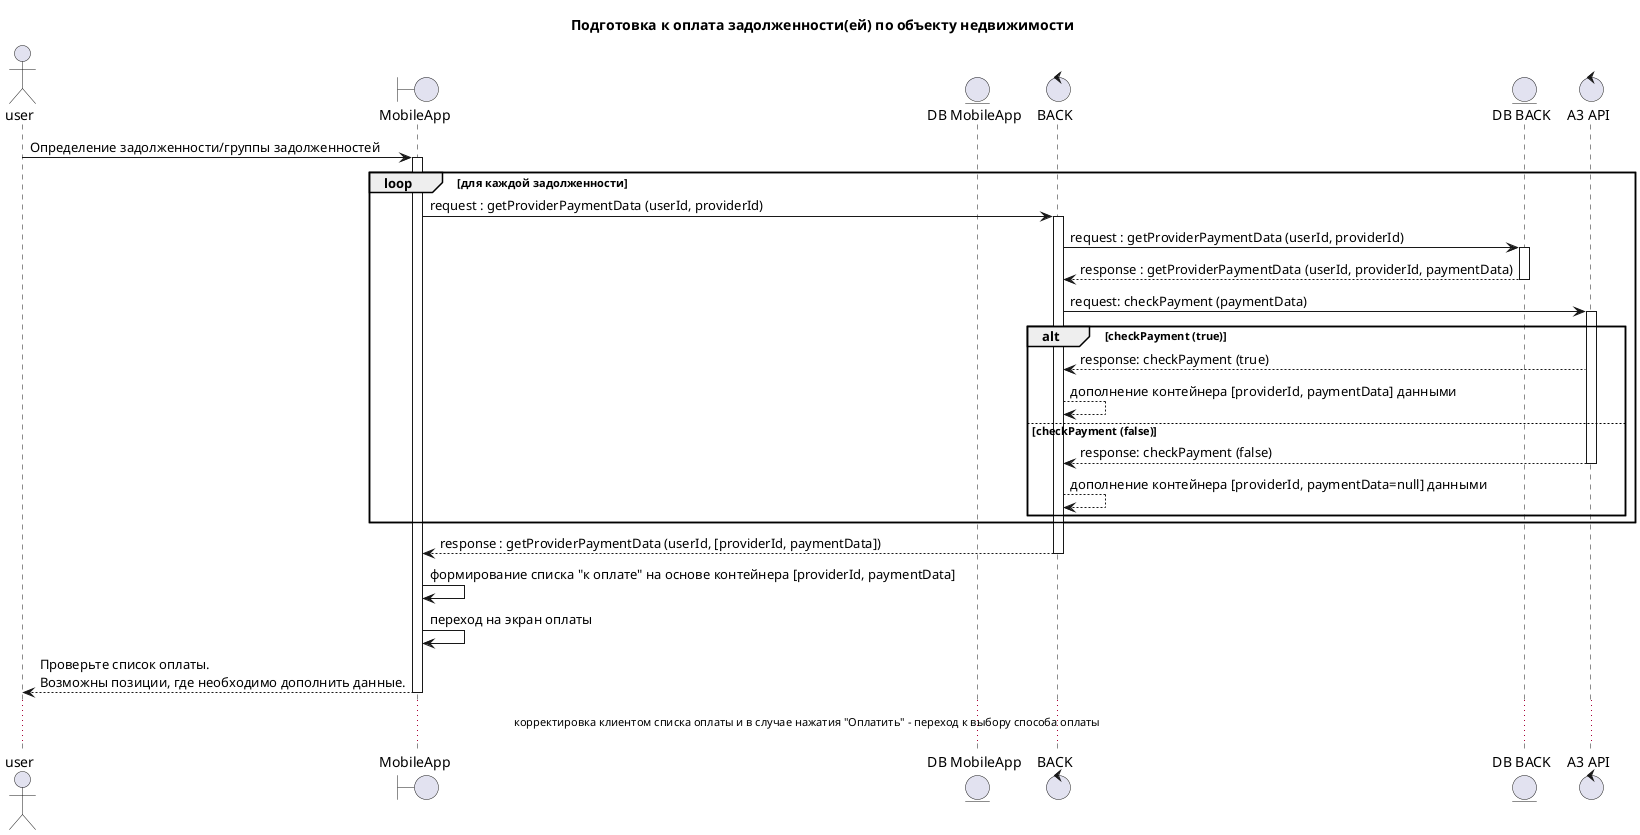 @startuml
title "Подготовка к оплата задолженности(ей) по объекту недвижимости"
actor user
boundary "MobileApp" as mobapp
entity "DB MobileApp" as dbmob
control "BACK" as back
entity "DB BACK" as db
control "A3 API" as a3

user -> mobapp : Определение задолженности/группы задолженностей
activate mobapp

loop для каждой задолженности

    mobapp -> back : request : getProviderPaymentData (userId, providerId)
      activate back
          back -> db : request : getProviderPaymentData (userId, providerId)
          activate db
              db --> back : response : getProviderPaymentData (userId, providerId, paymentData)
          deactivate db
          back -> a3 : request: checkPayment (paymentData)
          activate a3
alt checkPayment (true)
              a3 --> back : response: checkPayment (true)
          back --> back : дополнение контейнера [providerId, paymentData] данными
else checkPayment (false)
              a3 --> back : response: checkPayment (false)
          deactivate a3

          back --> back : дополнение контейнера [providerId, paymentData=null] данными
end
end
          back --> mobapp : response : getProviderPaymentData (userId, [providerId, paymentData])
      deactivate back
      mobapp -> mobapp : формирование списка "к оплате" на основе контейнера [providerId, paymentData]
      mobapp -> mobapp : переход на экран оплаты
      mobapp --> user : Проверьте список оплаты.\nВозможны позиции, где необходимо дополнить данные.
deactivate mobapp

...корректировка клиентом списка оплаты и в случае нажатия "Оплатить" - переход к выбору способа оплаты...

@enduml
